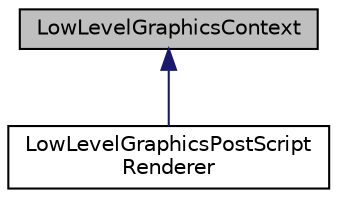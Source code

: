 digraph "LowLevelGraphicsContext"
{
  bgcolor="transparent";
  edge [fontname="Helvetica",fontsize="10",labelfontname="Helvetica",labelfontsize="10"];
  node [fontname="Helvetica",fontsize="10",shape=record];
  Node0 [label="LowLevelGraphicsContext",height=0.2,width=0.4,color="black", fillcolor="grey75", style="filled", fontcolor="black"];
  Node0 -> Node1 [dir="back",color="midnightblue",fontsize="10",style="solid",fontname="Helvetica"];
  Node1 [label="LowLevelGraphicsPostScript\lRenderer",height=0.2,width=0.4,color="black",URL="$classLowLevelGraphicsPostScriptRenderer.html",tooltip="An implementation of LowLevelGraphicsContext that turns the drawing operations into a PostScript docu..."];
}
